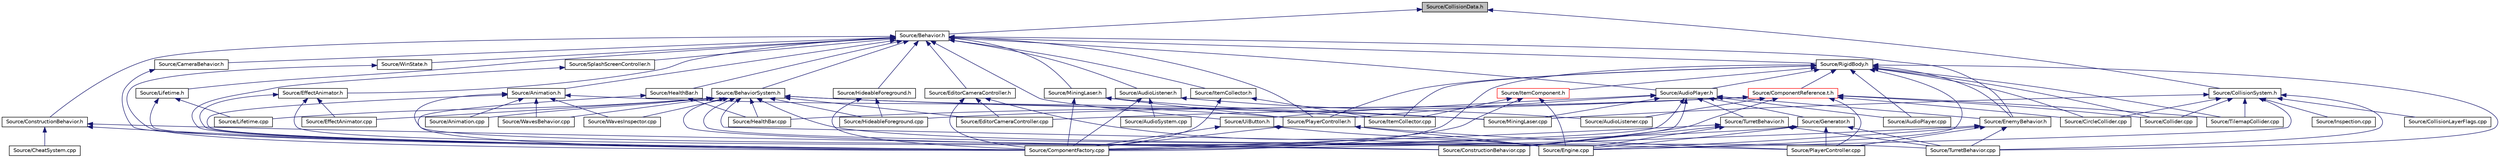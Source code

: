 digraph "Source/CollisionData.h"
{
 // LATEX_PDF_SIZE
  edge [fontname="Helvetica",fontsize="10",labelfontname="Helvetica",labelfontsize="10"];
  node [fontname="Helvetica",fontsize="10",shape=record];
  Node1 [label="Source/CollisionData.h",height=0.2,width=0.4,color="black", fillcolor="grey75", style="filled", fontcolor="black",tooltip="struct that holds collision information"];
  Node1 -> Node2 [dir="back",color="midnightblue",fontsize="10",style="solid"];
  Node2 [label="Source/Behavior.h",height=0.2,width=0.4,color="black", fillcolor="white", style="filled",URL="$Behavior_8h.html",tooltip="Virtual behavior component header."];
  Node2 -> Node3 [dir="back",color="midnightblue",fontsize="10",style="solid"];
  Node3 [label="Source/Animation.h",height=0.2,width=0.4,color="black", fillcolor="white", style="filled",URL="$Animation_8h.html",tooltip="animation component class"];
  Node3 -> Node4 [dir="back",color="midnightblue",fontsize="10",style="solid"];
  Node4 [label="Source/Animation.cpp",height=0.2,width=0.4,color="black", fillcolor="white", style="filled",URL="$Animation_8cpp.html",tooltip="animation component implimentation"];
  Node3 -> Node5 [dir="back",color="midnightblue",fontsize="10",style="solid"];
  Node5 [label="Source/ComponentFactory.cpp",height=0.2,width=0.4,color="black", fillcolor="white", style="filled",URL="$ComponentFactory_8cpp.html",tooltip="Definitions for the component factory class."];
  Node3 -> Node6 [dir="back",color="midnightblue",fontsize="10",style="solid"];
  Node6 [label="Source/Engine.cpp",height=0.2,width=0.4,color="black", fillcolor="white", style="filled",URL="$Engine_8cpp.html",tooltip="Engine class."];
  Node3 -> Node7 [dir="back",color="midnightblue",fontsize="10",style="solid"];
  Node7 [label="Source/PlayerController.h",height=0.2,width=0.4,color="black", fillcolor="white", style="filled",URL="$PlayerController_8h.html",tooltip="PlayerController Behaviour Class."];
  Node7 -> Node5 [dir="back",color="midnightblue",fontsize="10",style="solid"];
  Node7 -> Node6 [dir="back",color="midnightblue",fontsize="10",style="solid"];
  Node7 -> Node8 [dir="back",color="midnightblue",fontsize="10",style="solid"];
  Node8 [label="Source/PlayerController.cpp",height=0.2,width=0.4,color="black", fillcolor="white", style="filled",URL="$PlayerController_8cpp.html",tooltip="PlayerController Behaviour Class."];
  Node3 -> Node9 [dir="back",color="midnightblue",fontsize="10",style="solid"];
  Node9 [label="Source/WavesBehavior.cpp",height=0.2,width=0.4,color="black", fillcolor="white", style="filled",URL="$WavesBehavior_8cpp.html",tooltip="Definitions for wave and spawning behavior."];
  Node3 -> Node10 [dir="back",color="midnightblue",fontsize="10",style="solid"];
  Node10 [label="Source/WavesInspector.cpp",height=0.2,width=0.4,color="black", fillcolor="white", style="filled",URL="$WavesInspector_8cpp.html",tooltip="Definitions for wave and spawning editing in game."];
  Node2 -> Node11 [dir="back",color="midnightblue",fontsize="10",style="solid"];
  Node11 [label="Source/AudioListener.h",height=0.2,width=0.4,color="black", fillcolor="white", style="filled",URL="$AudioListener_8h.html",tooltip="Component that picks up spatial audio."];
  Node11 -> Node12 [dir="back",color="midnightblue",fontsize="10",style="solid"];
  Node12 [label="Source/AudioListener.cpp",height=0.2,width=0.4,color="black", fillcolor="white", style="filled",URL="$AudioListener_8cpp.html",tooltip="Component that picks up spatial audio."];
  Node11 -> Node13 [dir="back",color="midnightblue",fontsize="10",style="solid"];
  Node13 [label="Source/AudioSystem.cpp",height=0.2,width=0.4,color="black", fillcolor="white", style="filled",URL="$AudioSystem_8cpp.html",tooltip="System that implements FMOD and allows the loading and playing of audio."];
  Node11 -> Node5 [dir="back",color="midnightblue",fontsize="10",style="solid"];
  Node2 -> Node14 [dir="back",color="midnightblue",fontsize="10",style="solid"];
  Node14 [label="Source/AudioPlayer.h",height=0.2,width=0.4,color="black", fillcolor="white", style="filled",URL="$AudioPlayer_8h.html",tooltip="Component that plays audio."];
  Node14 -> Node15 [dir="back",color="midnightblue",fontsize="10",style="solid"];
  Node15 [label="Source/AudioPlayer.cpp",height=0.2,width=0.4,color="black", fillcolor="white", style="filled",URL="$AudioPlayer_8cpp.html",tooltip="Component that plays audio."];
  Node14 -> Node5 [dir="back",color="midnightblue",fontsize="10",style="solid"];
  Node14 -> Node16 [dir="back",color="midnightblue",fontsize="10",style="solid"];
  Node16 [label="Source/ConstructionBehavior.cpp",height=0.2,width=0.4,color="black", fillcolor="white", style="filled",URL="$ConstructionBehavior_8cpp.html",tooltip="handles the construction of towers and modification of terrain"];
  Node14 -> Node17 [dir="back",color="midnightblue",fontsize="10",style="solid"];
  Node17 [label="Source/EnemyBehavior.h",height=0.2,width=0.4,color="black", fillcolor="white", style="filled",URL="$EnemyBehavior_8h_source.html",tooltip=" "];
  Node17 -> Node5 [dir="back",color="midnightblue",fontsize="10",style="solid"];
  Node17 -> Node6 [dir="back",color="midnightblue",fontsize="10",style="solid"];
  Node17 -> Node8 [dir="back",color="midnightblue",fontsize="10",style="solid"];
  Node17 -> Node18 [dir="back",color="midnightblue",fontsize="10",style="solid"];
  Node18 [label="Source/TurretBehavior.cpp",height=0.2,width=0.4,color="black", fillcolor="white", style="filled",URL="$TurretBehavior_8cpp.html",tooltip="Behavior Compenent for Basic Turret"];
  Node14 -> Node19 [dir="back",color="midnightblue",fontsize="10",style="solid"];
  Node19 [label="Source/Generator.h",height=0.2,width=0.4,color="black", fillcolor="white", style="filled",URL="$Generator_8h_source.html",tooltip=" "];
  Node19 -> Node5 [dir="back",color="midnightblue",fontsize="10",style="solid"];
  Node19 -> Node6 [dir="back",color="midnightblue",fontsize="10",style="solid"];
  Node19 -> Node8 [dir="back",color="midnightblue",fontsize="10",style="solid"];
  Node19 -> Node18 [dir="back",color="midnightblue",fontsize="10",style="solid"];
  Node14 -> Node20 [dir="back",color="midnightblue",fontsize="10",style="solid"];
  Node20 [label="Source/MiningLaser.cpp",height=0.2,width=0.4,color="black", fillcolor="white", style="filled",URL="$MiningLaser_8cpp.html",tooltip="Digging laser controllable by an entity."];
  Node14 -> Node7 [dir="back",color="midnightblue",fontsize="10",style="solid"];
  Node14 -> Node21 [dir="back",color="midnightblue",fontsize="10",style="solid"];
  Node21 [label="Source/TurretBehavior.h",height=0.2,width=0.4,color="black", fillcolor="white", style="filled",URL="$TurretBehavior_8h_source.html",tooltip=" "];
  Node21 -> Node5 [dir="back",color="midnightblue",fontsize="10",style="solid"];
  Node21 -> Node16 [dir="back",color="midnightblue",fontsize="10",style="solid"];
  Node21 -> Node6 [dir="back",color="midnightblue",fontsize="10",style="solid"];
  Node21 -> Node18 [dir="back",color="midnightblue",fontsize="10",style="solid"];
  Node14 -> Node22 [dir="back",color="midnightblue",fontsize="10",style="solid"];
  Node22 [label="Source/UiButton.h",height=0.2,width=0.4,color="black", fillcolor="white", style="filled",URL="$UiButton_8h.html",tooltip="Ui Button that sends an event when clicked."];
  Node22 -> Node5 [dir="back",color="midnightblue",fontsize="10",style="solid"];
  Node22 -> Node6 [dir="back",color="midnightblue",fontsize="10",style="solid"];
  Node2 -> Node23 [dir="back",color="midnightblue",fontsize="10",style="solid"];
  Node23 [label="Source/BehaviorSystem.h",height=0.2,width=0.4,color="black", fillcolor="white", style="filled",URL="$BehaviorSystem_8h.html",tooltip="System that keeps track of and updates a specific kind of Behavior."];
  Node23 -> Node4 [dir="back",color="midnightblue",fontsize="10",style="solid"];
  Node23 -> Node16 [dir="back",color="midnightblue",fontsize="10",style="solid"];
  Node23 -> Node24 [dir="back",color="midnightblue",fontsize="10",style="solid"];
  Node24 [label="Source/EditorCameraController.cpp",height=0.2,width=0.4,color="black", fillcolor="white", style="filled",URL="$EditorCameraController_8cpp.html",tooltip="controls the camera while in the editor"];
  Node23 -> Node25 [dir="back",color="midnightblue",fontsize="10",style="solid"];
  Node25 [label="Source/EffectAnimator.cpp",height=0.2,width=0.4,color="black", fillcolor="white", style="filled",URL="$EffectAnimator_8cpp.html",tooltip="Component that animates a Transform's matrix."];
  Node23 -> Node6 [dir="back",color="midnightblue",fontsize="10",style="solid"];
  Node23 -> Node26 [dir="back",color="midnightblue",fontsize="10",style="solid"];
  Node26 [label="Source/HealthBar.cpp",height=0.2,width=0.4,color="black", fillcolor="white", style="filled",URL="$HealthBar_8cpp.html",tooltip="health bar UI that displays offset from an Entity with a Health component"];
  Node23 -> Node27 [dir="back",color="midnightblue",fontsize="10",style="solid"];
  Node27 [label="Source/HideableForeground.cpp",height=0.2,width=0.4,color="black", fillcolor="white", style="filled",URL="$HideableForeground_8cpp.html",tooltip="Component that hides an attached Sprite when it overlaps something."];
  Node23 -> Node28 [dir="back",color="midnightblue",fontsize="10",style="solid"];
  Node28 [label="Source/ItemCollector.cpp",height=0.2,width=0.4,color="black", fillcolor="white", style="filled",URL="$ItemCollector_8cpp.html",tooltip="Component that attracts and collects item entities in the world."];
  Node23 -> Node29 [dir="back",color="midnightblue",fontsize="10",style="solid"];
  Node29 [label="Source/Lifetime.cpp",height=0.2,width=0.4,color="black", fillcolor="white", style="filled",URL="$Lifetime_8cpp.html",tooltip="Component that destroys it's Enity after a given length of time."];
  Node23 -> Node20 [dir="back",color="midnightblue",fontsize="10",style="solid"];
  Node23 -> Node8 [dir="back",color="midnightblue",fontsize="10",style="solid"];
  Node23 -> Node18 [dir="back",color="midnightblue",fontsize="10",style="solid"];
  Node23 -> Node9 [dir="back",color="midnightblue",fontsize="10",style="solid"];
  Node23 -> Node10 [dir="back",color="midnightblue",fontsize="10",style="solid"];
  Node2 -> Node30 [dir="back",color="midnightblue",fontsize="10",style="solid"];
  Node30 [label="Source/CameraBehavior.h",height=0.2,width=0.4,color="black", fillcolor="white", style="filled",URL="$CameraBehavior_8h_source.html",tooltip=" "];
  Node30 -> Node5 [dir="back",color="midnightblue",fontsize="10",style="solid"];
  Node2 -> Node31 [dir="back",color="midnightblue",fontsize="10",style="solid"];
  Node31 [label="Source/ConstructionBehavior.h",height=0.2,width=0.4,color="black", fillcolor="white", style="filled",URL="$ConstructionBehavior_8h.html",tooltip="handles the construction of towers and modification of terrain"];
  Node31 -> Node32 [dir="back",color="midnightblue",fontsize="10",style="solid"];
  Node32 [label="Source/CheatSystem.cpp",height=0.2,width=0.4,color="black", fillcolor="white", style="filled",URL="$CheatSystem_8cpp.html",tooltip="CheatSystem Class definition."];
  Node31 -> Node5 [dir="back",color="midnightblue",fontsize="10",style="solid"];
  Node31 -> Node16 [dir="back",color="midnightblue",fontsize="10",style="solid"];
  Node2 -> Node33 [dir="back",color="midnightblue",fontsize="10",style="solid"];
  Node33 [label="Source/EditorCameraController.h",height=0.2,width=0.4,color="black", fillcolor="white", style="filled",URL="$EditorCameraController_8h.html",tooltip="controls the camera while in the editor"];
  Node33 -> Node5 [dir="back",color="midnightblue",fontsize="10",style="solid"];
  Node33 -> Node24 [dir="back",color="midnightblue",fontsize="10",style="solid"];
  Node33 -> Node6 [dir="back",color="midnightblue",fontsize="10",style="solid"];
  Node2 -> Node34 [dir="back",color="midnightblue",fontsize="10",style="solid"];
  Node34 [label="Source/EffectAnimator.h",height=0.2,width=0.4,color="black", fillcolor="white", style="filled",URL="$EffectAnimator_8h.html",tooltip="Component that animates a Transform's matrix."];
  Node34 -> Node5 [dir="back",color="midnightblue",fontsize="10",style="solid"];
  Node34 -> Node25 [dir="back",color="midnightblue",fontsize="10",style="solid"];
  Node34 -> Node6 [dir="back",color="midnightblue",fontsize="10",style="solid"];
  Node2 -> Node17 [dir="back",color="midnightblue",fontsize="10",style="solid"];
  Node2 -> Node35 [dir="back",color="midnightblue",fontsize="10",style="solid"];
  Node35 [label="Source/HealthBar.h",height=0.2,width=0.4,color="black", fillcolor="white", style="filled",URL="$HealthBar_8h.html",tooltip="health bar UI that displays offset from an Entity with a Health component"];
  Node35 -> Node5 [dir="back",color="midnightblue",fontsize="10",style="solid"];
  Node35 -> Node26 [dir="back",color="midnightblue",fontsize="10",style="solid"];
  Node2 -> Node36 [dir="back",color="midnightblue",fontsize="10",style="solid"];
  Node36 [label="Source/HideableForeground.h",height=0.2,width=0.4,color="black", fillcolor="white", style="filled",URL="$HideableForeground_8h.html",tooltip="Component that hides an attached Sprite when it overlaps something."];
  Node36 -> Node5 [dir="back",color="midnightblue",fontsize="10",style="solid"];
  Node36 -> Node27 [dir="back",color="midnightblue",fontsize="10",style="solid"];
  Node2 -> Node37 [dir="back",color="midnightblue",fontsize="10",style="solid"];
  Node37 [label="Source/ItemCollector.h",height=0.2,width=0.4,color="black", fillcolor="white", style="filled",URL="$ItemCollector_8h.html",tooltip="Component that attracts and collects item entities in the world."];
  Node37 -> Node5 [dir="back",color="midnightblue",fontsize="10",style="solid"];
  Node37 -> Node28 [dir="back",color="midnightblue",fontsize="10",style="solid"];
  Node2 -> Node38 [dir="back",color="midnightblue",fontsize="10",style="solid"];
  Node38 [label="Source/Lifetime.h",height=0.2,width=0.4,color="black", fillcolor="white", style="filled",URL="$Lifetime_8h.html",tooltip="Component that destroys it's Enity after a given length of time."];
  Node38 -> Node5 [dir="back",color="midnightblue",fontsize="10",style="solid"];
  Node38 -> Node29 [dir="back",color="midnightblue",fontsize="10",style="solid"];
  Node2 -> Node39 [dir="back",color="midnightblue",fontsize="10",style="solid"];
  Node39 [label="Source/MiningLaser.h",height=0.2,width=0.4,color="black", fillcolor="white", style="filled",URL="$MiningLaser_8h.html",tooltip="Digging laser controllable by an entity."];
  Node39 -> Node5 [dir="back",color="midnightblue",fontsize="10",style="solid"];
  Node39 -> Node20 [dir="back",color="midnightblue",fontsize="10",style="solid"];
  Node39 -> Node7 [dir="back",color="midnightblue",fontsize="10",style="solid"];
  Node2 -> Node7 [dir="back",color="midnightblue",fontsize="10",style="solid"];
  Node2 -> Node40 [dir="back",color="midnightblue",fontsize="10",style="solid"];
  Node40 [label="Source/RigidBody.h",height=0.2,width=0.4,color="black", fillcolor="white", style="filled",URL="$RigidBody_8h_source.html",tooltip=" "];
  Node40 -> Node15 [dir="back",color="midnightblue",fontsize="10",style="solid"];
  Node40 -> Node14 [dir="back",color="midnightblue",fontsize="10",style="solid"];
  Node40 -> Node41 [dir="back",color="midnightblue",fontsize="10",style="solid"];
  Node41 [label="Source/CircleCollider.cpp",height=0.2,width=0.4,color="black", fillcolor="white", style="filled",URL="$CircleCollider_8cpp.html",tooltip="Circle-shaped collider."];
  Node40 -> Node42 [dir="back",color="midnightblue",fontsize="10",style="solid"];
  Node42 [label="Source/Collider.cpp",height=0.2,width=0.4,color="black", fillcolor="white", style="filled",URL="$Collider_8cpp.html",tooltip="Base component for detecting collisions."];
  Node40 -> Node5 [dir="back",color="midnightblue",fontsize="10",style="solid"];
  Node40 -> Node43 [dir="back",color="midnightblue",fontsize="10",style="solid"];
  Node43 [label="Source/ComponentReference.t.h",height=0.2,width=0.4,color="red", fillcolor="white", style="filled",URL="$ComponentReference_8t_8h.html",tooltip="a reference to a component in the scene"];
  Node43 -> Node12 [dir="back",color="midnightblue",fontsize="10",style="solid"];
  Node43 -> Node41 [dir="back",color="midnightblue",fontsize="10",style="solid"];
  Node43 -> Node42 [dir="back",color="midnightblue",fontsize="10",style="solid"];
  Node43 -> Node16 [dir="back",color="midnightblue",fontsize="10",style="solid"];
  Node43 -> Node24 [dir="back",color="midnightblue",fontsize="10",style="solid"];
  Node43 -> Node26 [dir="back",color="midnightblue",fontsize="10",style="solid"];
  Node43 -> Node27 [dir="back",color="midnightblue",fontsize="10",style="solid"];
  Node43 -> Node8 [dir="back",color="midnightblue",fontsize="10",style="solid"];
  Node43 -> Node49 [dir="back",color="midnightblue",fontsize="10",style="solid"];
  Node49 [label="Source/TilemapCollider.cpp",height=0.2,width=0.4,color="black", fillcolor="white", style="filled",URL="$TilemapCollider_8cpp.html",tooltip="tilemap collider"];
  Node40 -> Node17 [dir="back",color="midnightblue",fontsize="10",style="solid"];
  Node40 -> Node6 [dir="back",color="midnightblue",fontsize="10",style="solid"];
  Node40 -> Node28 [dir="back",color="midnightblue",fontsize="10",style="solid"];
  Node40 -> Node51 [dir="back",color="midnightblue",fontsize="10",style="solid"];
  Node51 [label="Source/ItemComponent.h",height=0.2,width=0.4,color="red", fillcolor="white", style="filled",URL="$ItemComponent_8h.html",tooltip="Item in the world that can be picked up."];
  Node51 -> Node5 [dir="back",color="midnightblue",fontsize="10",style="solid"];
  Node51 -> Node6 [dir="back",color="midnightblue",fontsize="10",style="solid"];
  Node51 -> Node28 [dir="back",color="midnightblue",fontsize="10",style="solid"];
  Node40 -> Node7 [dir="back",color="midnightblue",fontsize="10",style="solid"];
  Node40 -> Node49 [dir="back",color="midnightblue",fontsize="10",style="solid"];
  Node40 -> Node18 [dir="back",color="midnightblue",fontsize="10",style="solid"];
  Node2 -> Node52 [dir="back",color="midnightblue",fontsize="10",style="solid"];
  Node52 [label="Source/SplashScreenController.h",height=0.2,width=0.4,color="black", fillcolor="white", style="filled",URL="$SplashScreenController_8h_source.html",tooltip=" "];
  Node52 -> Node5 [dir="back",color="midnightblue",fontsize="10",style="solid"];
  Node2 -> Node22 [dir="back",color="midnightblue",fontsize="10",style="solid"];
  Node2 -> Node53 [dir="back",color="midnightblue",fontsize="10",style="solid"];
  Node53 [label="Source/WinState.h",height=0.2,width=0.4,color="black", fillcolor="white", style="filled",URL="$WinState_8h_source.html",tooltip=" "];
  Node53 -> Node5 [dir="back",color="midnightblue",fontsize="10",style="solid"];
  Node1 -> Node54 [dir="back",color="midnightblue",fontsize="10",style="solid"];
  Node54 [label="Source/CollisionSystem.h",height=0.2,width=0.4,color="black", fillcolor="white", style="filled",URL="$CollisionSystem_8h.html",tooltip="The CollisionSystem is responsible for checking for collisions between Different Colliders."];
  Node54 -> Node41 [dir="back",color="midnightblue",fontsize="10",style="solid"];
  Node54 -> Node42 [dir="back",color="midnightblue",fontsize="10",style="solid"];
  Node54 -> Node55 [dir="back",color="midnightblue",fontsize="10",style="solid"];
  Node55 [label="Source/CollisionLayerFlags.cpp",height=0.2,width=0.4,color="black", fillcolor="white", style="filled",URL="$CollisionLayerFlags_8cpp.html",tooltip="struct that determines which collision layers to interact with"];
  Node54 -> Node6 [dir="back",color="midnightblue",fontsize="10",style="solid"];
  Node54 -> Node56 [dir="back",color="midnightblue",fontsize="10",style="solid"];
  Node56 [label="Source/Inspection.cpp",height=0.2,width=0.4,color="black", fillcolor="white", style="filled",URL="$Inspection_8cpp.html",tooltip="Helper methods for inspecting things."];
  Node54 -> Node20 [dir="back",color="midnightblue",fontsize="10",style="solid"];
  Node54 -> Node49 [dir="back",color="midnightblue",fontsize="10",style="solid"];
  Node54 -> Node18 [dir="back",color="midnightblue",fontsize="10",style="solid"];
}
